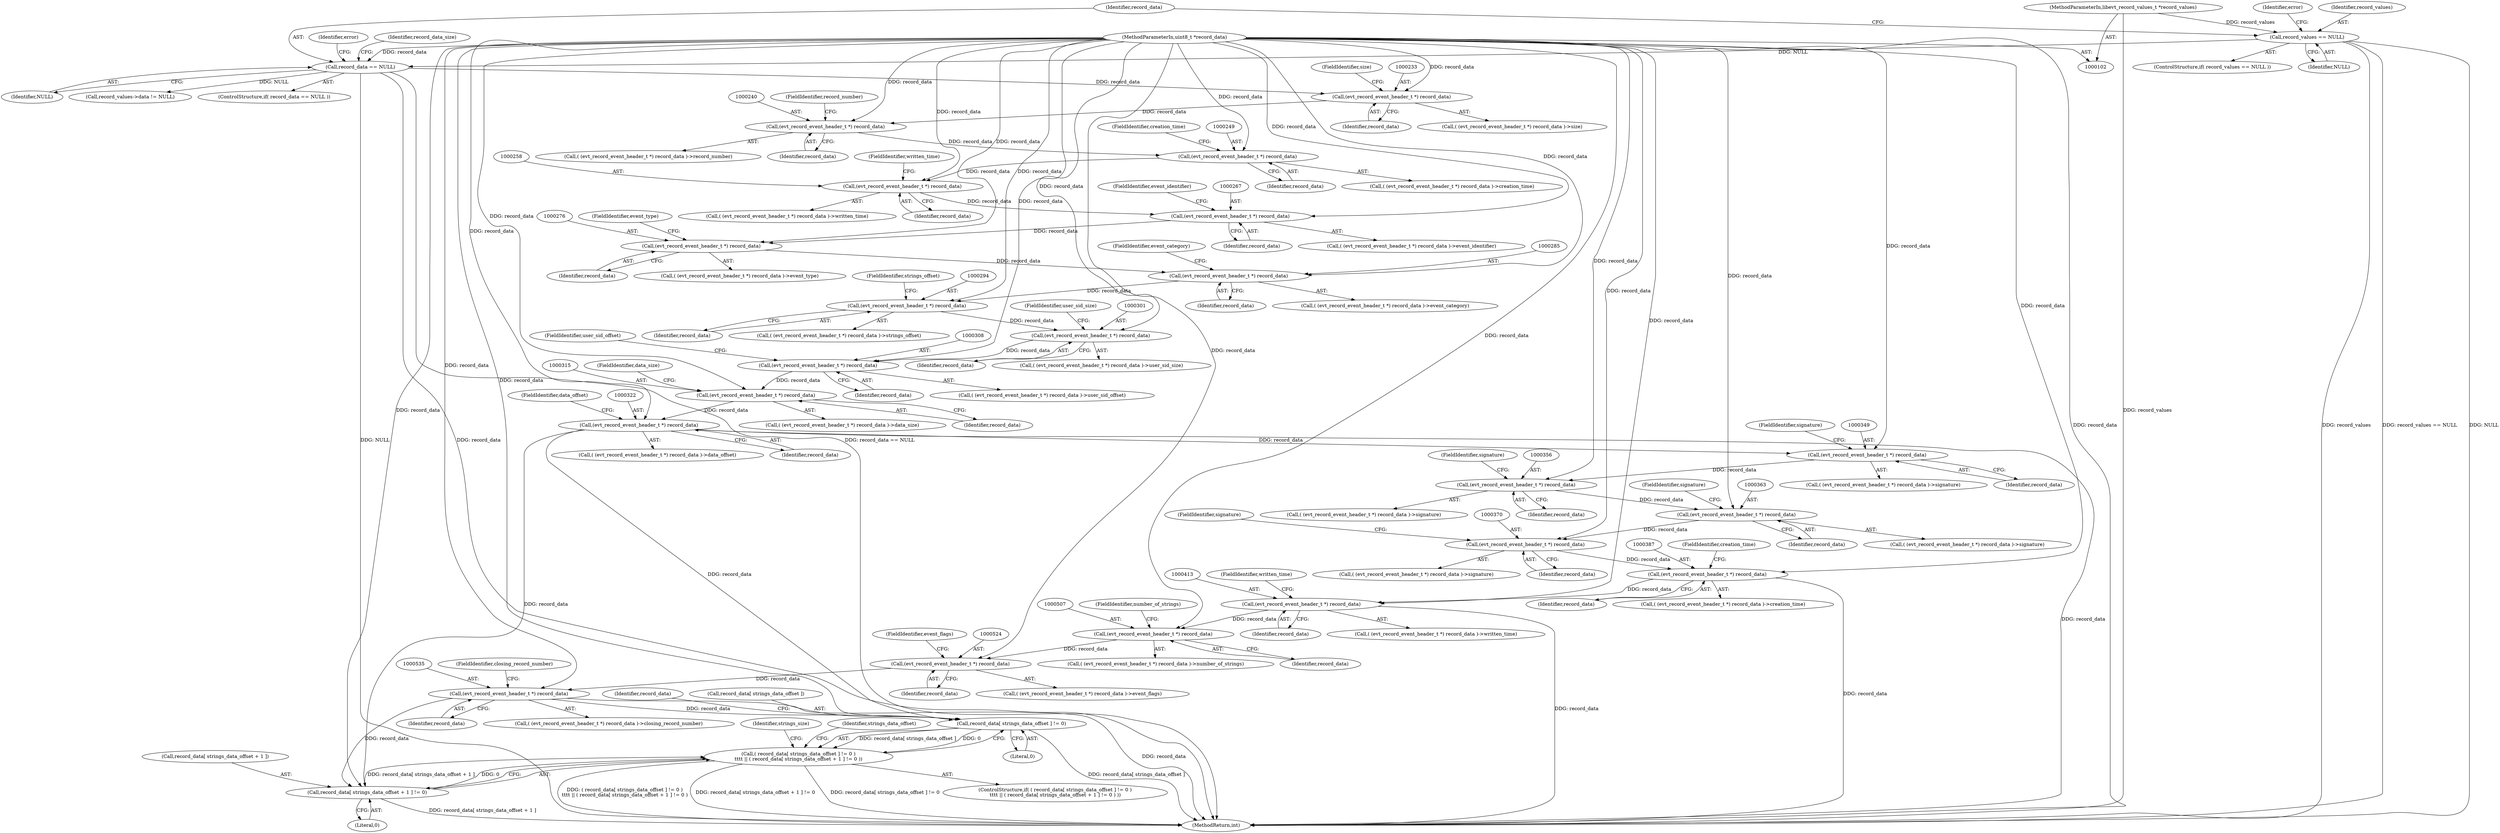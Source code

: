 digraph "0_libevt_444ca3ce7853538c577e0ec3f6146d2d65780734@pointer" {
"1000257" [label="(Call,(evt_record_event_header_t *) record_data)"];
"1000248" [label="(Call,(evt_record_event_header_t *) record_data)"];
"1000239" [label="(Call,(evt_record_event_header_t *) record_data)"];
"1000232" [label="(Call,(evt_record_event_header_t *) record_data)"];
"1000184" [label="(Call,record_data == NULL)"];
"1000104" [label="(MethodParameterIn,uint8_t *record_data)"];
"1000170" [label="(Call,record_values == NULL)"];
"1000103" [label="(MethodParameterIn,libevt_record_values_t *record_values)"];
"1000266" [label="(Call,(evt_record_event_header_t *) record_data)"];
"1000275" [label="(Call,(evt_record_event_header_t *) record_data)"];
"1000284" [label="(Call,(evt_record_event_header_t *) record_data)"];
"1000293" [label="(Call,(evt_record_event_header_t *) record_data)"];
"1000300" [label="(Call,(evt_record_event_header_t *) record_data)"];
"1000307" [label="(Call,(evt_record_event_header_t *) record_data)"];
"1000314" [label="(Call,(evt_record_event_header_t *) record_data)"];
"1000321" [label="(Call,(evt_record_event_header_t *) record_data)"];
"1000348" [label="(Call,(evt_record_event_header_t *) record_data)"];
"1000355" [label="(Call,(evt_record_event_header_t *) record_data)"];
"1000362" [label="(Call,(evt_record_event_header_t *) record_data)"];
"1000369" [label="(Call,(evt_record_event_header_t *) record_data)"];
"1000386" [label="(Call,(evt_record_event_header_t *) record_data)"];
"1000412" [label="(Call,(evt_record_event_header_t *) record_data)"];
"1000506" [label="(Call,(evt_record_event_header_t *) record_data)"];
"1000523" [label="(Call,(evt_record_event_header_t *) record_data)"];
"1000534" [label="(Call,(evt_record_event_header_t *) record_data)"];
"1001139" [label="(Call,record_data[ strings_data_offset ] != 0)"];
"1001138" [label="(Call,( record_data[ strings_data_offset ] != 0 )\n\t\t\t\t || ( record_data[ strings_data_offset + 1 ] != 0 ))"];
"1001144" [label="(Call,record_data[ strings_data_offset + 1 ] != 0)"];
"1000369" [label="(Call,(evt_record_event_header_t *) record_data)"];
"1001369" [label="(Call,record_values->data != NULL)"];
"1000411" [label="(Call,( (evt_record_event_header_t *) record_data )->written_time)"];
"1000362" [label="(Call,(evt_record_event_header_t *) record_data)"];
"1000239" [label="(Call,(evt_record_event_header_t *) record_data)"];
"1000303" [label="(FieldIdentifier,user_sid_size)"];
"1000317" [label="(FieldIdentifier,data_size)"];
"1000385" [label="(Call,( (evt_record_event_header_t *) record_data )->creation_time)"];
"1000309" [label="(Identifier,record_data)"];
"1000537" [label="(FieldIdentifier,closing_record_number)"];
"1001150" [label="(Literal,0)"];
"1000368" [label="(Call,( (evt_record_event_header_t *) record_data )->signature)"];
"1000275" [label="(Call,(evt_record_event_header_t *) record_data)"];
"1000415" [label="(FieldIdentifier,written_time)"];
"1000235" [label="(FieldIdentifier,size)"];
"1000247" [label="(Call,( (evt_record_event_header_t *) record_data )->creation_time)"];
"1000103" [label="(MethodParameterIn,libevt_record_values_t *record_values)"];
"1000320" [label="(Call,( (evt_record_event_header_t *) record_data )->data_offset)"];
"1000525" [label="(Identifier,record_data)"];
"1000534" [label="(Call,(evt_record_event_header_t *) record_data)"];
"1000185" [label="(Identifier,record_data)"];
"1000277" [label="(Identifier,record_data)"];
"1000389" [label="(FieldIdentifier,creation_time)"];
"1000321" [label="(Call,(evt_record_event_header_t *) record_data)"];
"1000284" [label="(Call,(evt_record_event_header_t *) record_data)"];
"1000388" [label="(Identifier,record_data)"];
"1000232" [label="(Call,(evt_record_event_header_t *) record_data)"];
"1000169" [label="(ControlStructure,if( record_values == NULL ))"];
"1000508" [label="(Identifier,record_data)"];
"1000536" [label="(Identifier,record_data)"];
"1000523" [label="(Call,(evt_record_event_header_t *) record_data)"];
"1000260" [label="(FieldIdentifier,written_time)"];
"1001144" [label="(Call,record_data[ strings_data_offset + 1 ] != 0)"];
"1000104" [label="(MethodParameterIn,uint8_t *record_data)"];
"1001139" [label="(Call,record_data[ strings_data_offset ] != 0)"];
"1001137" [label="(ControlStructure,if( ( record_data[ strings_data_offset ] != 0 )\n\t\t\t\t || ( record_data[ strings_data_offset + 1 ] != 0 ) ))"];
"1000296" [label="(FieldIdentifier,strings_offset)"];
"1000307" [label="(Call,(evt_record_event_header_t *) record_data)"];
"1000295" [label="(Identifier,record_data)"];
"1000365" [label="(FieldIdentifier,signature)"];
"1000506" [label="(Call,(evt_record_event_header_t *) record_data)"];
"1000354" [label="(Call,( (evt_record_event_header_t *) record_data )->signature)"];
"1000170" [label="(Call,record_values == NULL)"];
"1000251" [label="(FieldIdentifier,creation_time)"];
"1000364" [label="(Identifier,record_data)"];
"1000256" [label="(Call,( (evt_record_event_header_t *) record_data )->written_time)"];
"1001153" [label="(Identifier,strings_size)"];
"1000242" [label="(FieldIdentifier,record_number)"];
"1000171" [label="(Identifier,record_values)"];
"1000351" [label="(FieldIdentifier,signature)"];
"1001143" [label="(Literal,0)"];
"1000278" [label="(FieldIdentifier,event_type)"];
"1000347" [label="(Call,( (evt_record_event_header_t *) record_data )->signature)"];
"1000509" [label="(FieldIdentifier,number_of_strings)"];
"1000268" [label="(Identifier,record_data)"];
"1001138" [label="(Call,( record_data[ strings_data_offset ] != 0 )\n\t\t\t\t || ( record_data[ strings_data_offset + 1 ] != 0 ))"];
"1000283" [label="(Call,( (evt_record_event_header_t *) record_data )->event_category)"];
"1000316" [label="(Identifier,record_data)"];
"1000526" [label="(FieldIdentifier,event_flags)"];
"1000314" [label="(Call,(evt_record_event_header_t *) record_data)"];
"1000248" [label="(Call,(evt_record_event_header_t *) record_data)"];
"1000414" [label="(Identifier,record_data)"];
"1000189" [label="(Identifier,error)"];
"1000231" [label="(Call,( (evt_record_event_header_t *) record_data )->size)"];
"1000361" [label="(Call,( (evt_record_event_header_t *) record_data )->signature)"];
"1001436" [label="(MethodReturn,int)"];
"1000302" [label="(Identifier,record_data)"];
"1000259" [label="(Identifier,record_data)"];
"1000238" [label="(Call,( (evt_record_event_header_t *) record_data )->record_number)"];
"1000372" [label="(FieldIdentifier,signature)"];
"1001146" [label="(Identifier,record_data)"];
"1000183" [label="(ControlStructure,if( record_data == NULL ))"];
"1000386" [label="(Call,(evt_record_event_header_t *) record_data)"];
"1000257" [label="(Call,(evt_record_event_header_t *) record_data)"];
"1000300" [label="(Call,(evt_record_event_header_t *) record_data)"];
"1000299" [label="(Call,( (evt_record_event_header_t *) record_data )->user_sid_size)"];
"1000350" [label="(Identifier,record_data)"];
"1000323" [label="(Identifier,record_data)"];
"1000241" [label="(Identifier,record_data)"];
"1000266" [label="(Call,(evt_record_event_header_t *) record_data)"];
"1000186" [label="(Identifier,NULL)"];
"1000292" [label="(Call,( (evt_record_event_header_t *) record_data )->strings_offset)"];
"1000286" [label="(Identifier,record_data)"];
"1000184" [label="(Call,record_data == NULL)"];
"1001140" [label="(Call,record_data[ strings_data_offset ])"];
"1000172" [label="(Identifier,NULL)"];
"1000355" [label="(Call,(evt_record_event_header_t *) record_data)"];
"1000274" [label="(Call,( (evt_record_event_header_t *) record_data )->event_type)"];
"1001145" [label="(Call,record_data[ strings_data_offset + 1 ])"];
"1000522" [label="(Call,( (evt_record_event_header_t *) record_data )->event_flags)"];
"1000199" [label="(Identifier,record_data_size)"];
"1000358" [label="(FieldIdentifier,signature)"];
"1000306" [label="(Call,( (evt_record_event_header_t *) record_data )->user_sid_offset)"];
"1000357" [label="(Identifier,record_data)"];
"1000234" [label="(Identifier,record_data)"];
"1000533" [label="(Call,( (evt_record_event_header_t *) record_data )->closing_record_number)"];
"1000287" [label="(FieldIdentifier,event_category)"];
"1000313" [label="(Call,( (evt_record_event_header_t *) record_data )->data_size)"];
"1000310" [label="(FieldIdentifier,user_sid_offset)"];
"1000505" [label="(Call,( (evt_record_event_header_t *) record_data )->number_of_strings)"];
"1000293" [label="(Call,(evt_record_event_header_t *) record_data)"];
"1000371" [label="(Identifier,record_data)"];
"1000175" [label="(Identifier,error)"];
"1000412" [label="(Call,(evt_record_event_header_t *) record_data)"];
"1001157" [label="(Identifier,strings_data_offset)"];
"1000250" [label="(Identifier,record_data)"];
"1000269" [label="(FieldIdentifier,event_identifier)"];
"1000265" [label="(Call,( (evt_record_event_header_t *) record_data )->event_identifier)"];
"1000324" [label="(FieldIdentifier,data_offset)"];
"1000348" [label="(Call,(evt_record_event_header_t *) record_data)"];
"1000257" -> "1000256"  [label="AST: "];
"1000257" -> "1000259"  [label="CFG: "];
"1000258" -> "1000257"  [label="AST: "];
"1000259" -> "1000257"  [label="AST: "];
"1000260" -> "1000257"  [label="CFG: "];
"1000248" -> "1000257"  [label="DDG: record_data"];
"1000104" -> "1000257"  [label="DDG: record_data"];
"1000257" -> "1000266"  [label="DDG: record_data"];
"1000248" -> "1000247"  [label="AST: "];
"1000248" -> "1000250"  [label="CFG: "];
"1000249" -> "1000248"  [label="AST: "];
"1000250" -> "1000248"  [label="AST: "];
"1000251" -> "1000248"  [label="CFG: "];
"1000239" -> "1000248"  [label="DDG: record_data"];
"1000104" -> "1000248"  [label="DDG: record_data"];
"1000239" -> "1000238"  [label="AST: "];
"1000239" -> "1000241"  [label="CFG: "];
"1000240" -> "1000239"  [label="AST: "];
"1000241" -> "1000239"  [label="AST: "];
"1000242" -> "1000239"  [label="CFG: "];
"1000232" -> "1000239"  [label="DDG: record_data"];
"1000104" -> "1000239"  [label="DDG: record_data"];
"1000232" -> "1000231"  [label="AST: "];
"1000232" -> "1000234"  [label="CFG: "];
"1000233" -> "1000232"  [label="AST: "];
"1000234" -> "1000232"  [label="AST: "];
"1000235" -> "1000232"  [label="CFG: "];
"1000184" -> "1000232"  [label="DDG: record_data"];
"1000104" -> "1000232"  [label="DDG: record_data"];
"1000184" -> "1000183"  [label="AST: "];
"1000184" -> "1000186"  [label="CFG: "];
"1000185" -> "1000184"  [label="AST: "];
"1000186" -> "1000184"  [label="AST: "];
"1000189" -> "1000184"  [label="CFG: "];
"1000199" -> "1000184"  [label="CFG: "];
"1000184" -> "1001436"  [label="DDG: NULL"];
"1000184" -> "1001436"  [label="DDG: record_data"];
"1000184" -> "1001436"  [label="DDG: record_data == NULL"];
"1000104" -> "1000184"  [label="DDG: record_data"];
"1000170" -> "1000184"  [label="DDG: NULL"];
"1000184" -> "1001369"  [label="DDG: NULL"];
"1000104" -> "1000102"  [label="AST: "];
"1000104" -> "1001436"  [label="DDG: record_data"];
"1000104" -> "1000266"  [label="DDG: record_data"];
"1000104" -> "1000275"  [label="DDG: record_data"];
"1000104" -> "1000284"  [label="DDG: record_data"];
"1000104" -> "1000293"  [label="DDG: record_data"];
"1000104" -> "1000300"  [label="DDG: record_data"];
"1000104" -> "1000307"  [label="DDG: record_data"];
"1000104" -> "1000314"  [label="DDG: record_data"];
"1000104" -> "1000321"  [label="DDG: record_data"];
"1000104" -> "1000348"  [label="DDG: record_data"];
"1000104" -> "1000355"  [label="DDG: record_data"];
"1000104" -> "1000362"  [label="DDG: record_data"];
"1000104" -> "1000369"  [label="DDG: record_data"];
"1000104" -> "1000386"  [label="DDG: record_data"];
"1000104" -> "1000412"  [label="DDG: record_data"];
"1000104" -> "1000506"  [label="DDG: record_data"];
"1000104" -> "1000523"  [label="DDG: record_data"];
"1000104" -> "1000534"  [label="DDG: record_data"];
"1000104" -> "1001139"  [label="DDG: record_data"];
"1000104" -> "1001144"  [label="DDG: record_data"];
"1000170" -> "1000169"  [label="AST: "];
"1000170" -> "1000172"  [label="CFG: "];
"1000171" -> "1000170"  [label="AST: "];
"1000172" -> "1000170"  [label="AST: "];
"1000175" -> "1000170"  [label="CFG: "];
"1000185" -> "1000170"  [label="CFG: "];
"1000170" -> "1001436"  [label="DDG: NULL"];
"1000170" -> "1001436"  [label="DDG: record_values"];
"1000170" -> "1001436"  [label="DDG: record_values == NULL"];
"1000103" -> "1000170"  [label="DDG: record_values"];
"1000103" -> "1000102"  [label="AST: "];
"1000103" -> "1001436"  [label="DDG: record_values"];
"1000266" -> "1000265"  [label="AST: "];
"1000266" -> "1000268"  [label="CFG: "];
"1000267" -> "1000266"  [label="AST: "];
"1000268" -> "1000266"  [label="AST: "];
"1000269" -> "1000266"  [label="CFG: "];
"1000266" -> "1000275"  [label="DDG: record_data"];
"1000275" -> "1000274"  [label="AST: "];
"1000275" -> "1000277"  [label="CFG: "];
"1000276" -> "1000275"  [label="AST: "];
"1000277" -> "1000275"  [label="AST: "];
"1000278" -> "1000275"  [label="CFG: "];
"1000275" -> "1000284"  [label="DDG: record_data"];
"1000284" -> "1000283"  [label="AST: "];
"1000284" -> "1000286"  [label="CFG: "];
"1000285" -> "1000284"  [label="AST: "];
"1000286" -> "1000284"  [label="AST: "];
"1000287" -> "1000284"  [label="CFG: "];
"1000284" -> "1000293"  [label="DDG: record_data"];
"1000293" -> "1000292"  [label="AST: "];
"1000293" -> "1000295"  [label="CFG: "];
"1000294" -> "1000293"  [label="AST: "];
"1000295" -> "1000293"  [label="AST: "];
"1000296" -> "1000293"  [label="CFG: "];
"1000293" -> "1000300"  [label="DDG: record_data"];
"1000300" -> "1000299"  [label="AST: "];
"1000300" -> "1000302"  [label="CFG: "];
"1000301" -> "1000300"  [label="AST: "];
"1000302" -> "1000300"  [label="AST: "];
"1000303" -> "1000300"  [label="CFG: "];
"1000300" -> "1000307"  [label="DDG: record_data"];
"1000307" -> "1000306"  [label="AST: "];
"1000307" -> "1000309"  [label="CFG: "];
"1000308" -> "1000307"  [label="AST: "];
"1000309" -> "1000307"  [label="AST: "];
"1000310" -> "1000307"  [label="CFG: "];
"1000307" -> "1000314"  [label="DDG: record_data"];
"1000314" -> "1000313"  [label="AST: "];
"1000314" -> "1000316"  [label="CFG: "];
"1000315" -> "1000314"  [label="AST: "];
"1000316" -> "1000314"  [label="AST: "];
"1000317" -> "1000314"  [label="CFG: "];
"1000314" -> "1000321"  [label="DDG: record_data"];
"1000321" -> "1000320"  [label="AST: "];
"1000321" -> "1000323"  [label="CFG: "];
"1000322" -> "1000321"  [label="AST: "];
"1000323" -> "1000321"  [label="AST: "];
"1000324" -> "1000321"  [label="CFG: "];
"1000321" -> "1001436"  [label="DDG: record_data"];
"1000321" -> "1000348"  [label="DDG: record_data"];
"1000321" -> "1001139"  [label="DDG: record_data"];
"1000321" -> "1001144"  [label="DDG: record_data"];
"1000348" -> "1000347"  [label="AST: "];
"1000348" -> "1000350"  [label="CFG: "];
"1000349" -> "1000348"  [label="AST: "];
"1000350" -> "1000348"  [label="AST: "];
"1000351" -> "1000348"  [label="CFG: "];
"1000348" -> "1000355"  [label="DDG: record_data"];
"1000355" -> "1000354"  [label="AST: "];
"1000355" -> "1000357"  [label="CFG: "];
"1000356" -> "1000355"  [label="AST: "];
"1000357" -> "1000355"  [label="AST: "];
"1000358" -> "1000355"  [label="CFG: "];
"1000355" -> "1000362"  [label="DDG: record_data"];
"1000362" -> "1000361"  [label="AST: "];
"1000362" -> "1000364"  [label="CFG: "];
"1000363" -> "1000362"  [label="AST: "];
"1000364" -> "1000362"  [label="AST: "];
"1000365" -> "1000362"  [label="CFG: "];
"1000362" -> "1000369"  [label="DDG: record_data"];
"1000369" -> "1000368"  [label="AST: "];
"1000369" -> "1000371"  [label="CFG: "];
"1000370" -> "1000369"  [label="AST: "];
"1000371" -> "1000369"  [label="AST: "];
"1000372" -> "1000369"  [label="CFG: "];
"1000369" -> "1000386"  [label="DDG: record_data"];
"1000386" -> "1000385"  [label="AST: "];
"1000386" -> "1000388"  [label="CFG: "];
"1000387" -> "1000386"  [label="AST: "];
"1000388" -> "1000386"  [label="AST: "];
"1000389" -> "1000386"  [label="CFG: "];
"1000386" -> "1001436"  [label="DDG: record_data"];
"1000386" -> "1000412"  [label="DDG: record_data"];
"1000412" -> "1000411"  [label="AST: "];
"1000412" -> "1000414"  [label="CFG: "];
"1000413" -> "1000412"  [label="AST: "];
"1000414" -> "1000412"  [label="AST: "];
"1000415" -> "1000412"  [label="CFG: "];
"1000412" -> "1001436"  [label="DDG: record_data"];
"1000412" -> "1000506"  [label="DDG: record_data"];
"1000506" -> "1000505"  [label="AST: "];
"1000506" -> "1000508"  [label="CFG: "];
"1000507" -> "1000506"  [label="AST: "];
"1000508" -> "1000506"  [label="AST: "];
"1000509" -> "1000506"  [label="CFG: "];
"1000506" -> "1000523"  [label="DDG: record_data"];
"1000523" -> "1000522"  [label="AST: "];
"1000523" -> "1000525"  [label="CFG: "];
"1000524" -> "1000523"  [label="AST: "];
"1000525" -> "1000523"  [label="AST: "];
"1000526" -> "1000523"  [label="CFG: "];
"1000523" -> "1000534"  [label="DDG: record_data"];
"1000534" -> "1000533"  [label="AST: "];
"1000534" -> "1000536"  [label="CFG: "];
"1000535" -> "1000534"  [label="AST: "];
"1000536" -> "1000534"  [label="AST: "];
"1000537" -> "1000534"  [label="CFG: "];
"1000534" -> "1001436"  [label="DDG: record_data"];
"1000534" -> "1001139"  [label="DDG: record_data"];
"1000534" -> "1001144"  [label="DDG: record_data"];
"1001139" -> "1001138"  [label="AST: "];
"1001139" -> "1001143"  [label="CFG: "];
"1001140" -> "1001139"  [label="AST: "];
"1001143" -> "1001139"  [label="AST: "];
"1001146" -> "1001139"  [label="CFG: "];
"1001138" -> "1001139"  [label="CFG: "];
"1001139" -> "1001436"  [label="DDG: record_data[ strings_data_offset ]"];
"1001139" -> "1001138"  [label="DDG: record_data[ strings_data_offset ]"];
"1001139" -> "1001138"  [label="DDG: 0"];
"1001138" -> "1001137"  [label="AST: "];
"1001138" -> "1001144"  [label="CFG: "];
"1001144" -> "1001138"  [label="AST: "];
"1001153" -> "1001138"  [label="CFG: "];
"1001157" -> "1001138"  [label="CFG: "];
"1001138" -> "1001436"  [label="DDG: record_data[ strings_data_offset ] != 0"];
"1001138" -> "1001436"  [label="DDG: ( record_data[ strings_data_offset ] != 0 )\n\t\t\t\t || ( record_data[ strings_data_offset + 1 ] != 0 )"];
"1001138" -> "1001436"  [label="DDG: record_data[ strings_data_offset + 1 ] != 0"];
"1001144" -> "1001138"  [label="DDG: record_data[ strings_data_offset + 1 ]"];
"1001144" -> "1001138"  [label="DDG: 0"];
"1001144" -> "1001150"  [label="CFG: "];
"1001145" -> "1001144"  [label="AST: "];
"1001150" -> "1001144"  [label="AST: "];
"1001144" -> "1001436"  [label="DDG: record_data[ strings_data_offset + 1 ]"];
}
